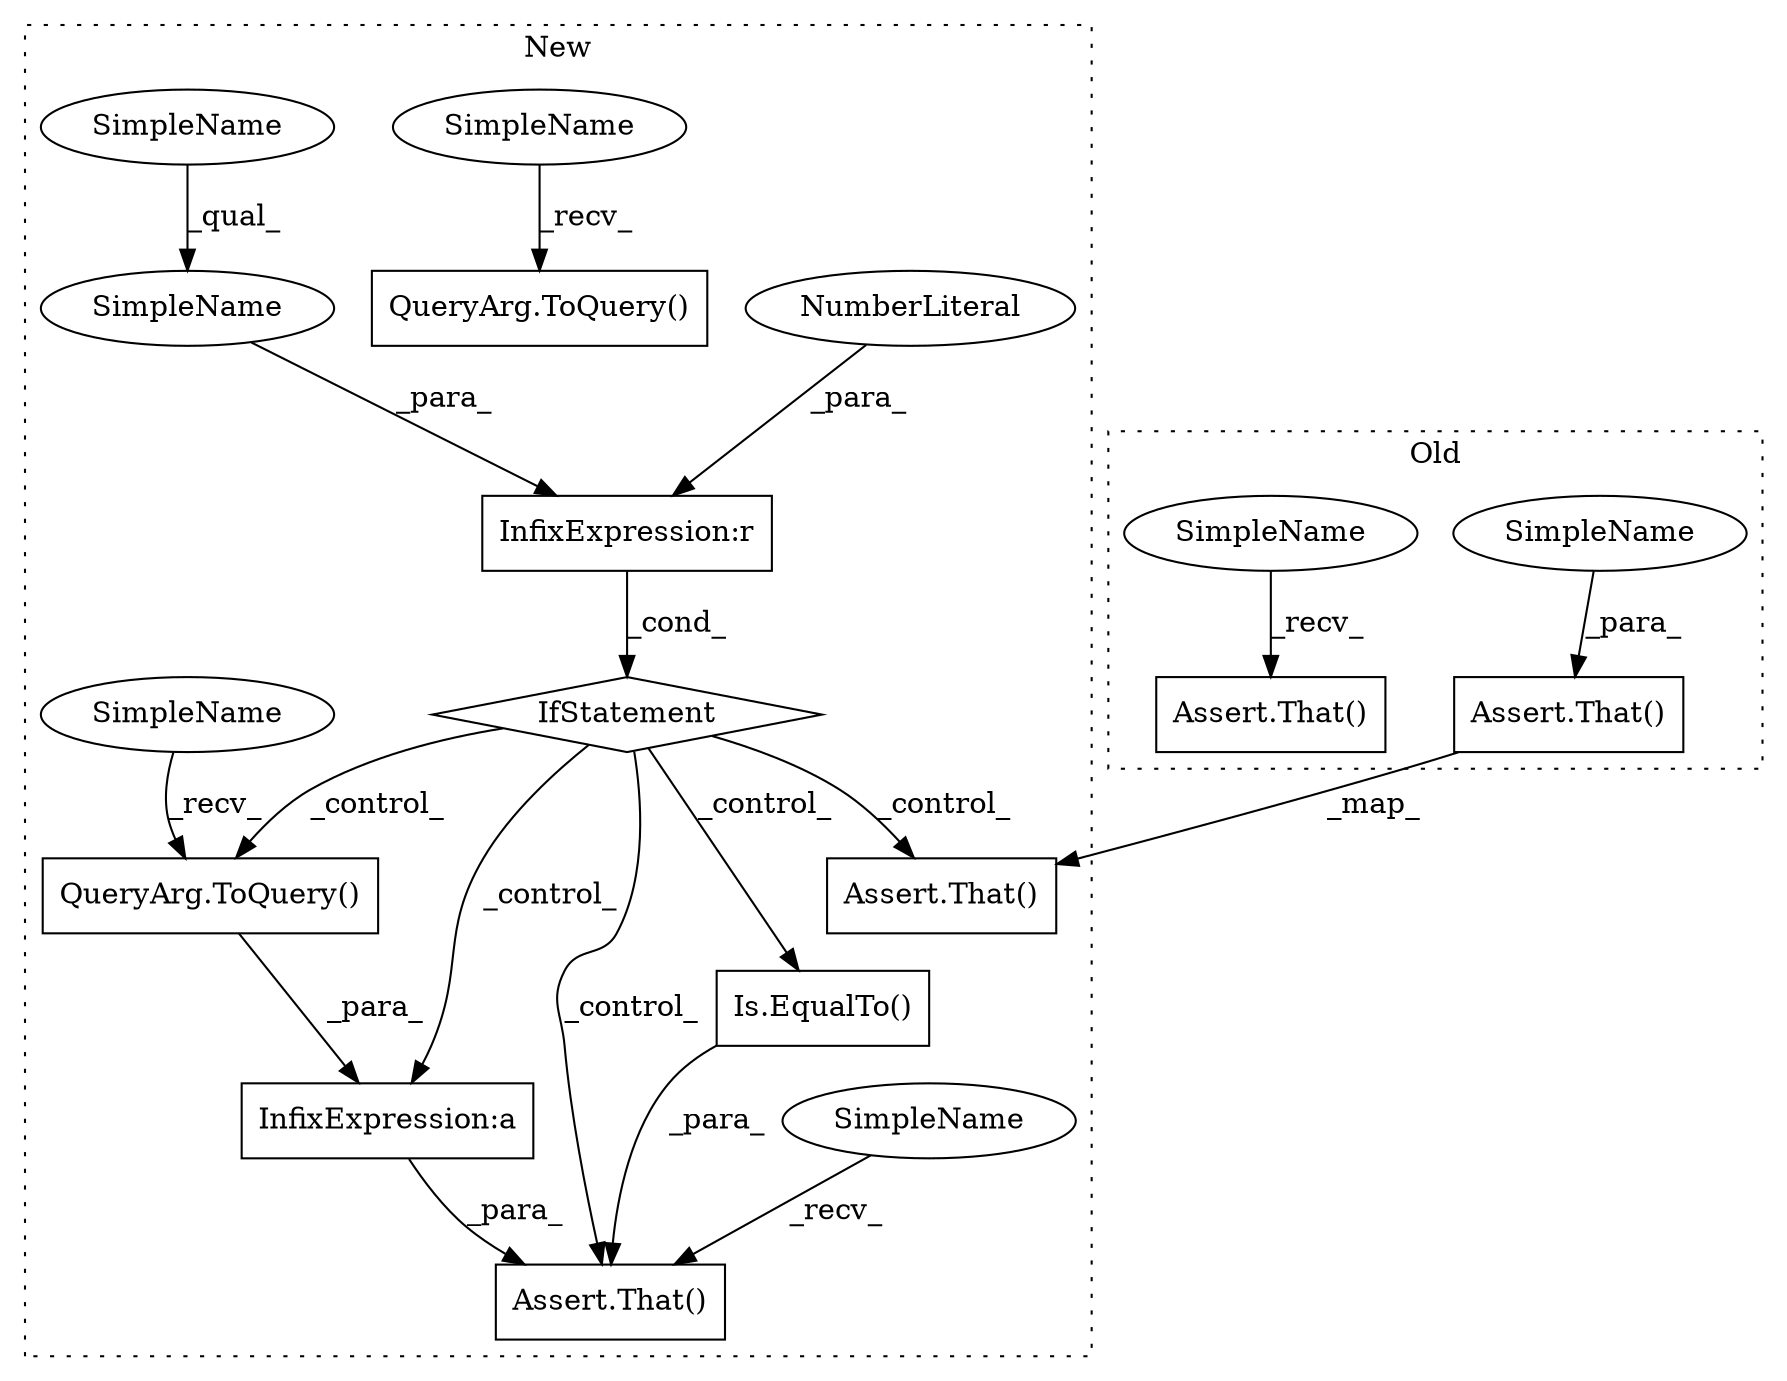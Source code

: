 digraph G {
subgraph cluster0 {
1 [label="Assert.That()" a="32" s="10929,10958" l="5,1" shape="box"];
12 [label="SimpleName" a="42" s="10934" l="9" shape="ellipse"];
13 [label="Assert.That()" a="32" s="10883,10913" l="5,1" shape="box"];
17 [label="SimpleName" a="42" s="10876" l="6" shape="ellipse"];
label = "Old";
style="dotted";
}
subgraph cluster1 {
2 [label="Assert.That()" a="32" s="13803,13888" l="5,1" shape="box"];
3 [label="InfixExpression:r" a="27" s="13696" l="4" shape="box"];
4 [label="NumberLiteral" a="34" s="13700" l="1" shape="ellipse"];
5 [label="IfStatement" a="25" s="13677,13701" l="9,2" shape="diamond"];
6 [label="QueryArg.ToQuery()" a="32" s="14136" l="9" shape="box"];
7 [label="SimpleName" a="42" s="13686" l="10" shape="ellipse"];
8 [label="InfixExpression:a" a="27" s="14145" l="-13" shape="box"];
9 [label="Assert.That()" a="32" s="14127,14203" l="5,1" shape="box"];
10 [label="Is.EqualTo()" a="32" s="14193,14202" l="8,1" shape="box"];
11 [label="QueryArg.ToQuery()" a="32" s="13590" l="9" shape="box"];
14 [label="SimpleName" a="42" s="14120" l="6" shape="ellipse"];
15 [label="SimpleName" a="42" s="14132" l="3" shape="ellipse"];
16 [label="SimpleName" a="42" s="13586" l="3" shape="ellipse"];
18 [label="SimpleName" a="42" s="13686" l="4" shape="ellipse"];
label = "New";
style="dotted";
}
1 -> 2 [label="_map_"];
3 -> 5 [label="_cond_"];
4 -> 3 [label="_para_"];
5 -> 9 [label="_control_"];
5 -> 10 [label="_control_"];
5 -> 2 [label="_control_"];
5 -> 6 [label="_control_"];
5 -> 8 [label="_control_"];
6 -> 8 [label="_para_"];
7 -> 3 [label="_para_"];
8 -> 9 [label="_para_"];
10 -> 9 [label="_para_"];
12 -> 1 [label="_para_"];
14 -> 9 [label="_recv_"];
15 -> 6 [label="_recv_"];
16 -> 11 [label="_recv_"];
17 -> 13 [label="_recv_"];
18 -> 7 [label="_qual_"];
}